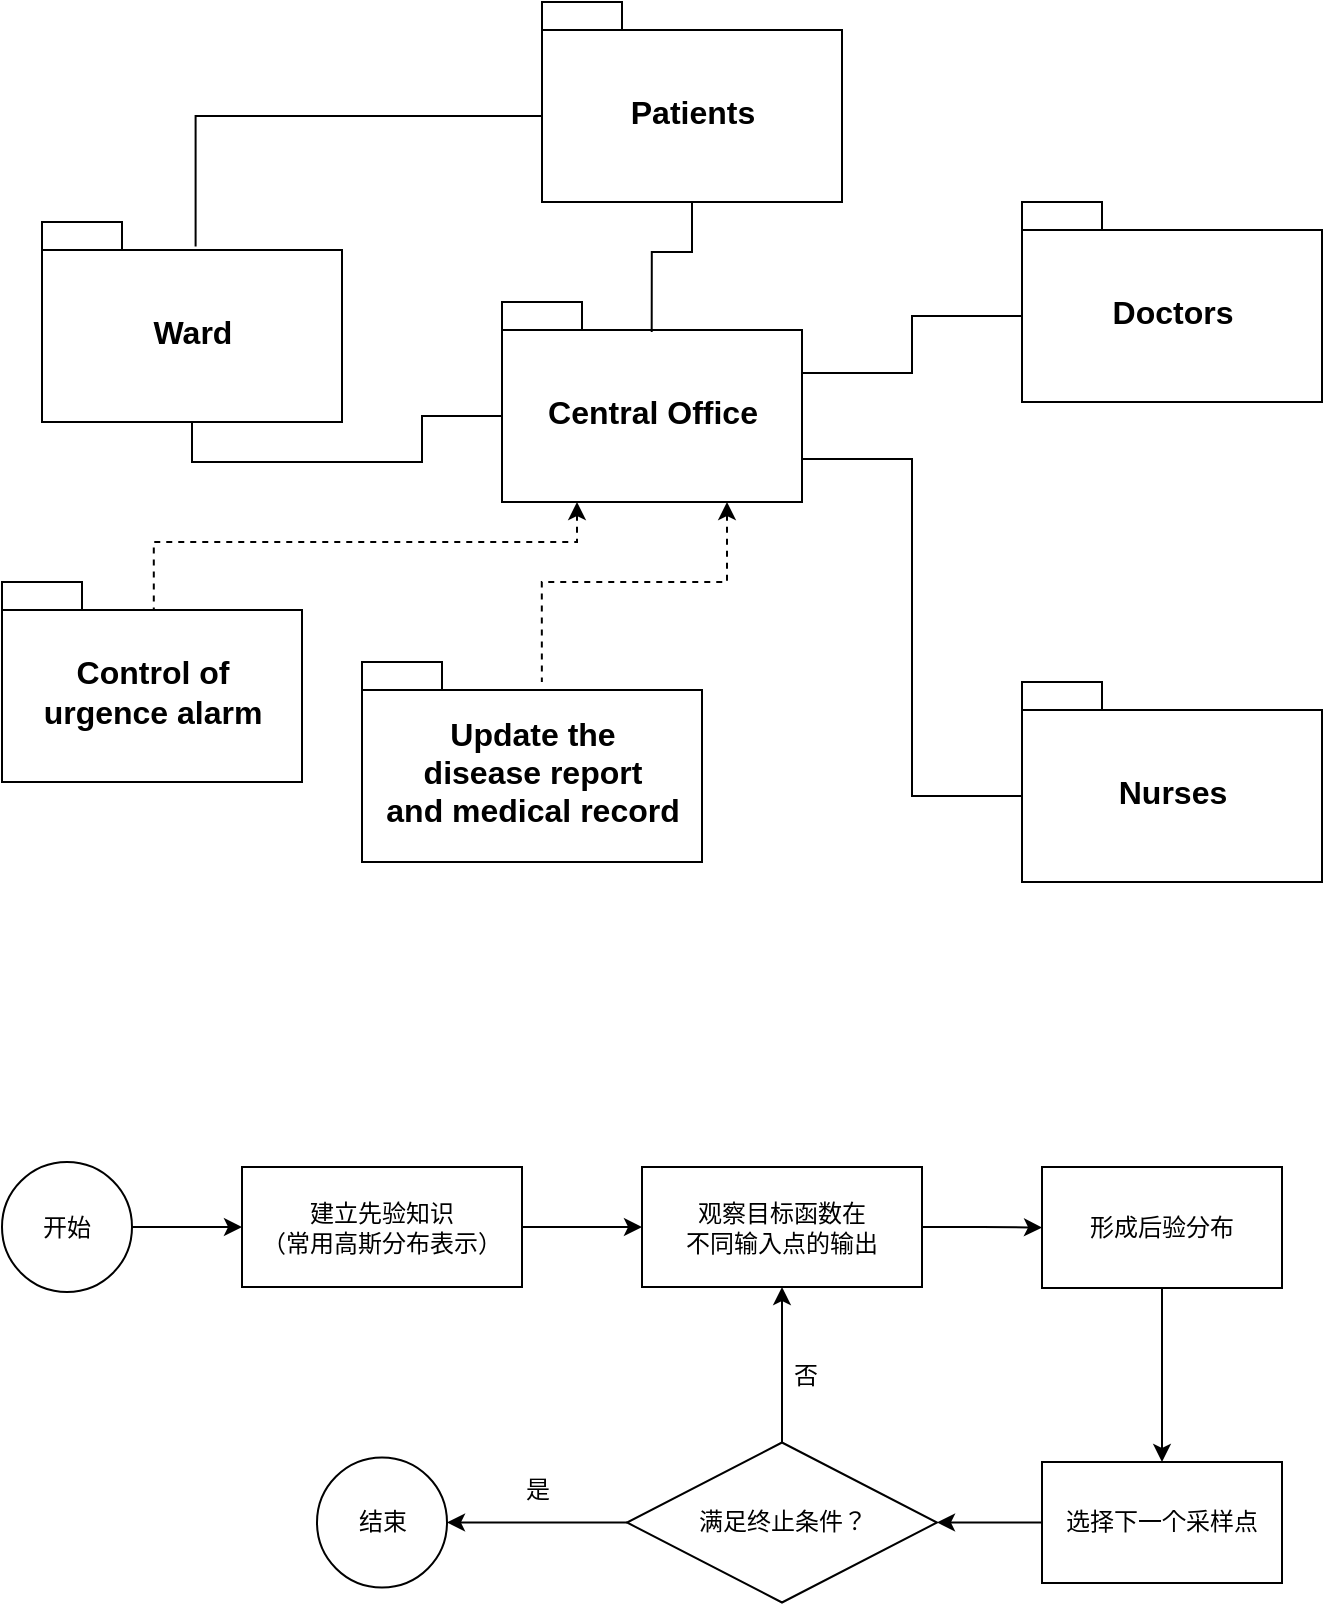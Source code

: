 <mxfile version="22.1.0" type="github">
  <diagram id="JUfkbv9VFEBLnKnWdgaG" name="第 1 页">
    <mxGraphModel dx="1290" dy="542" grid="1" gridSize="10" guides="1" tooltips="1" connect="1" arrows="1" fold="1" page="1" pageScale="1" pageWidth="827" pageHeight="1169" math="0" shadow="0">
      <root>
        <mxCell id="0" />
        <mxCell id="1" parent="0" />
        <mxCell id="TFSnkRS1mbYTuwgmxGYo-19" style="edgeStyle=orthogonalEdgeStyle;rounded=0;orthogonalLoop=1;jettySize=auto;html=1;exitX=0;exitY=0;exitDx=150;exitDy=35.5;exitPerimeter=0;entryX=0;entryY=0;entryDx=0;entryDy=57;entryPerimeter=0;fontSize=16;endArrow=none;endFill=0;" parent="1" source="TFSnkRS1mbYTuwgmxGYo-1" target="TFSnkRS1mbYTuwgmxGYo-5" edge="1">
          <mxGeometry relative="1" as="geometry" />
        </mxCell>
        <mxCell id="TFSnkRS1mbYTuwgmxGYo-20" style="edgeStyle=orthogonalEdgeStyle;rounded=0;orthogonalLoop=1;jettySize=auto;html=1;exitX=0;exitY=0;exitDx=150;exitDy=78.5;exitPerimeter=0;entryX=0;entryY=0;entryDx=0;entryDy=57;entryPerimeter=0;fontSize=16;endArrow=none;endFill=0;" parent="1" source="TFSnkRS1mbYTuwgmxGYo-1" target="TFSnkRS1mbYTuwgmxGYo-3" edge="1">
          <mxGeometry relative="1" as="geometry" />
        </mxCell>
        <mxCell id="TFSnkRS1mbYTuwgmxGYo-22" value="" style="edgeStyle=orthogonalEdgeStyle;rounded=0;orthogonalLoop=1;jettySize=auto;html=1;fontSize=16;endArrow=none;endFill=0;entryX=0.506;entryY=0.141;entryDx=0;entryDy=0;entryPerimeter=0;exitX=0.25;exitY=1;exitDx=0;exitDy=0;exitPerimeter=0;dashed=1;startArrow=classic;startFill=1;" parent="1" source="TFSnkRS1mbYTuwgmxGYo-1" target="TFSnkRS1mbYTuwgmxGYo-21" edge="1">
          <mxGeometry relative="1" as="geometry" />
        </mxCell>
        <mxCell id="TFSnkRS1mbYTuwgmxGYo-1" value="&lt;font style=&quot;font-size: 16px;&quot;&gt;Central Office&lt;/font&gt;" style="shape=folder;fontStyle=1;spacingTop=10;tabWidth=40;tabHeight=14;tabPosition=left;html=1;" parent="1" vertex="1">
          <mxGeometry x="300" y="170" width="150" height="100" as="geometry" />
        </mxCell>
        <mxCell id="TFSnkRS1mbYTuwgmxGYo-8" style="edgeStyle=orthogonalEdgeStyle;rounded=0;orthogonalLoop=1;jettySize=auto;html=1;entryX=0;entryY=0;entryDx=0;entryDy=57;entryPerimeter=0;fontSize=16;exitX=0.5;exitY=1;exitDx=0;exitDy=0;exitPerimeter=0;endArrow=none;endFill=0;" parent="1" source="TFSnkRS1mbYTuwgmxGYo-2" target="TFSnkRS1mbYTuwgmxGYo-1" edge="1">
          <mxGeometry relative="1" as="geometry" />
        </mxCell>
        <mxCell id="TFSnkRS1mbYTuwgmxGYo-2" value="&lt;font style=&quot;font-size: 16px;&quot;&gt;Ward&lt;/font&gt;" style="shape=folder;fontStyle=1;spacingTop=10;tabWidth=40;tabHeight=14;tabPosition=left;html=1;" parent="1" vertex="1">
          <mxGeometry x="70" y="130" width="150" height="100" as="geometry" />
        </mxCell>
        <mxCell id="TFSnkRS1mbYTuwgmxGYo-3" value="&lt;span style=&quot;font-size: 16px;&quot;&gt;Nurses&lt;/span&gt;" style="shape=folder;fontStyle=1;spacingTop=10;tabWidth=40;tabHeight=14;tabPosition=left;html=1;" parent="1" vertex="1">
          <mxGeometry x="560" y="360" width="150" height="100" as="geometry" />
        </mxCell>
        <mxCell id="TFSnkRS1mbYTuwgmxGYo-4" value="&lt;font style=&quot;font-size: 16px;&quot;&gt;Patients&lt;/font&gt;" style="shape=folder;fontStyle=1;spacingTop=10;tabWidth=40;tabHeight=14;tabPosition=left;html=1;" parent="1" vertex="1">
          <mxGeometry x="320" y="20" width="150" height="100" as="geometry" />
        </mxCell>
        <mxCell id="TFSnkRS1mbYTuwgmxGYo-5" value="&lt;font style=&quot;font-size: 16px;&quot;&gt;Doctors&lt;/font&gt;" style="shape=folder;fontStyle=1;spacingTop=10;tabWidth=40;tabHeight=14;tabPosition=left;html=1;" parent="1" vertex="1">
          <mxGeometry x="560" y="120" width="150" height="100" as="geometry" />
        </mxCell>
        <mxCell id="TFSnkRS1mbYTuwgmxGYo-9" style="edgeStyle=orthogonalEdgeStyle;rounded=0;orthogonalLoop=1;jettySize=auto;html=1;entryX=0;entryY=0;entryDx=0;entryDy=57;entryPerimeter=0;fontSize=16;endArrow=none;endFill=0;exitX=0.512;exitY=0.122;exitDx=0;exitDy=0;exitPerimeter=0;" parent="1" source="TFSnkRS1mbYTuwgmxGYo-2" target="TFSnkRS1mbYTuwgmxGYo-4" edge="1">
          <mxGeometry relative="1" as="geometry">
            <mxPoint x="146" y="140" as="sourcePoint" />
            <mxPoint x="462.5" y="215.5" as="targetPoint" />
            <Array as="points">
              <mxPoint x="147" y="77" />
            </Array>
          </mxGeometry>
        </mxCell>
        <mxCell id="TFSnkRS1mbYTuwgmxGYo-13" style="edgeStyle=orthogonalEdgeStyle;rounded=0;orthogonalLoop=1;jettySize=auto;html=1;entryX=0.5;entryY=1;entryDx=0;entryDy=0;entryPerimeter=0;fontSize=16;exitX=0.499;exitY=0.15;exitDx=0;exitDy=0;exitPerimeter=0;endArrow=none;endFill=0;" parent="1" source="TFSnkRS1mbYTuwgmxGYo-1" target="TFSnkRS1mbYTuwgmxGYo-4" edge="1">
          <mxGeometry relative="1" as="geometry">
            <mxPoint x="580" y="230" as="sourcePoint" />
            <mxPoint x="670" y="130" as="targetPoint" />
          </mxGeometry>
        </mxCell>
        <mxCell id="TFSnkRS1mbYTuwgmxGYo-21" value="&lt;font style=&quot;&quot;&gt;&lt;span style=&quot;font-size: 16px;&quot;&gt;Control of&lt;/span&gt;&lt;br&gt;&lt;span style=&quot;font-size: 16px;&quot;&gt;urgence alarm&lt;/span&gt;&lt;br&gt;&lt;/font&gt;" style="shape=folder;fontStyle=1;spacingTop=10;tabWidth=40;tabHeight=14;tabPosition=left;html=1;" parent="1" vertex="1">
          <mxGeometry x="50" y="310" width="150" height="100" as="geometry" />
        </mxCell>
        <mxCell id="TFSnkRS1mbYTuwgmxGYo-23" value="&lt;font style=&quot;&quot;&gt;&lt;span style=&quot;font-size: 16px;&quot;&gt;Update the&lt;br&gt;disease report&lt;br&gt;and&amp;nbsp;medical record&lt;/span&gt;&lt;br&gt;&lt;/font&gt;" style="shape=folder;fontStyle=1;spacingTop=10;tabWidth=40;tabHeight=14;tabPosition=left;html=1;" parent="1" vertex="1">
          <mxGeometry x="230" y="350" width="170" height="100" as="geometry" />
        </mxCell>
        <mxCell id="TFSnkRS1mbYTuwgmxGYo-24" value="" style="edgeStyle=orthogonalEdgeStyle;rounded=0;orthogonalLoop=1;jettySize=auto;html=1;fontSize=16;endArrow=none;endFill=0;entryX=0.529;entryY=0.1;entryDx=0;entryDy=0;entryPerimeter=0;exitX=0.75;exitY=1;exitDx=0;exitDy=0;exitPerimeter=0;dashed=1;startArrow=classic;startFill=1;" parent="1" source="TFSnkRS1mbYTuwgmxGYo-1" target="TFSnkRS1mbYTuwgmxGYo-23" edge="1">
          <mxGeometry relative="1" as="geometry">
            <mxPoint x="491.6" y="400" as="sourcePoint" />
            <mxPoint x="380.0" y="494.1" as="targetPoint" />
          </mxGeometry>
        </mxCell>
        <mxCell id="WyBCjYpSyDE15G2E7WYa-6" style="edgeStyle=orthogonalEdgeStyle;rounded=0;orthogonalLoop=1;jettySize=auto;html=1;exitX=1;exitY=0.5;exitDx=0;exitDy=0;entryX=0;entryY=0.5;entryDx=0;entryDy=0;" edge="1" parent="1" source="WyBCjYpSyDE15G2E7WYa-1" target="WyBCjYpSyDE15G2E7WYa-3">
          <mxGeometry relative="1" as="geometry" />
        </mxCell>
        <mxCell id="WyBCjYpSyDE15G2E7WYa-1" value="建立先验知识&lt;br&gt;（常用高斯分布表示）" style="rounded=0;whiteSpace=wrap;html=1;" vertex="1" parent="1">
          <mxGeometry x="170" y="602.5" width="140" height="60" as="geometry" />
        </mxCell>
        <mxCell id="WyBCjYpSyDE15G2E7WYa-5" style="edgeStyle=orthogonalEdgeStyle;rounded=0;orthogonalLoop=1;jettySize=auto;html=1;exitX=1;exitY=0.5;exitDx=0;exitDy=0;entryX=0;entryY=0.5;entryDx=0;entryDy=0;" edge="1" parent="1" source="WyBCjYpSyDE15G2E7WYa-2" target="WyBCjYpSyDE15G2E7WYa-1">
          <mxGeometry relative="1" as="geometry" />
        </mxCell>
        <mxCell id="WyBCjYpSyDE15G2E7WYa-2" value="开始" style="ellipse;whiteSpace=wrap;html=1;aspect=fixed;" vertex="1" parent="1">
          <mxGeometry x="50" y="600" width="65" height="65" as="geometry" />
        </mxCell>
        <mxCell id="WyBCjYpSyDE15G2E7WYa-12" style="edgeStyle=orthogonalEdgeStyle;rounded=0;orthogonalLoop=1;jettySize=auto;html=1;exitX=1;exitY=0.5;exitDx=0;exitDy=0;entryX=0;entryY=0.5;entryDx=0;entryDy=0;" edge="1" parent="1" source="WyBCjYpSyDE15G2E7WYa-3" target="WyBCjYpSyDE15G2E7WYa-11">
          <mxGeometry relative="1" as="geometry" />
        </mxCell>
        <mxCell id="WyBCjYpSyDE15G2E7WYa-3" value="观察目标函数在&lt;br&gt;不同输入点的输出" style="rounded=0;whiteSpace=wrap;html=1;" vertex="1" parent="1">
          <mxGeometry x="370" y="602.5" width="140" height="60" as="geometry" />
        </mxCell>
        <mxCell id="WyBCjYpSyDE15G2E7WYa-14" style="edgeStyle=orthogonalEdgeStyle;rounded=0;orthogonalLoop=1;jettySize=auto;html=1;exitX=0.5;exitY=1;exitDx=0;exitDy=0;entryX=0.5;entryY=0;entryDx=0;entryDy=0;" edge="1" parent="1" source="WyBCjYpSyDE15G2E7WYa-11" target="WyBCjYpSyDE15G2E7WYa-13">
          <mxGeometry relative="1" as="geometry" />
        </mxCell>
        <mxCell id="WyBCjYpSyDE15G2E7WYa-11" value="形成后验分布" style="rounded=0;whiteSpace=wrap;html=1;" vertex="1" parent="1">
          <mxGeometry x="570" y="602.5" width="120" height="60.5" as="geometry" />
        </mxCell>
        <mxCell id="WyBCjYpSyDE15G2E7WYa-16" style="edgeStyle=orthogonalEdgeStyle;rounded=0;orthogonalLoop=1;jettySize=auto;html=1;exitX=0;exitY=0.5;exitDx=0;exitDy=0;entryX=1;entryY=0.5;entryDx=0;entryDy=0;" edge="1" parent="1" source="WyBCjYpSyDE15G2E7WYa-13" target="WyBCjYpSyDE15G2E7WYa-15">
          <mxGeometry relative="1" as="geometry" />
        </mxCell>
        <mxCell id="WyBCjYpSyDE15G2E7WYa-13" value="选择下一个采样点" style="rounded=0;whiteSpace=wrap;html=1;" vertex="1" parent="1">
          <mxGeometry x="570" y="750" width="120" height="60.5" as="geometry" />
        </mxCell>
        <mxCell id="WyBCjYpSyDE15G2E7WYa-17" style="edgeStyle=orthogonalEdgeStyle;rounded=0;orthogonalLoop=1;jettySize=auto;html=1;exitX=0.5;exitY=0;exitDx=0;exitDy=0;entryX=0.5;entryY=1;entryDx=0;entryDy=0;" edge="1" parent="1" source="WyBCjYpSyDE15G2E7WYa-15" target="WyBCjYpSyDE15G2E7WYa-3">
          <mxGeometry relative="1" as="geometry" />
        </mxCell>
        <mxCell id="WyBCjYpSyDE15G2E7WYa-20" style="edgeStyle=orthogonalEdgeStyle;rounded=0;orthogonalLoop=1;jettySize=auto;html=1;exitX=0;exitY=0.5;exitDx=0;exitDy=0;entryX=1;entryY=0.5;entryDx=0;entryDy=0;" edge="1" parent="1" source="WyBCjYpSyDE15G2E7WYa-15" target="WyBCjYpSyDE15G2E7WYa-19">
          <mxGeometry relative="1" as="geometry" />
        </mxCell>
        <mxCell id="WyBCjYpSyDE15G2E7WYa-15" value="满足终止条件？" style="rhombus;whiteSpace=wrap;html=1;" vertex="1" parent="1">
          <mxGeometry x="362.5" y="740.25" width="155" height="80" as="geometry" />
        </mxCell>
        <mxCell id="WyBCjYpSyDE15G2E7WYa-18" value="&lt;div style=&quot;text-align: center;&quot;&gt;&lt;span style=&quot;background-color: initial;&quot;&gt;否&lt;/span&gt;&lt;/div&gt;" style="text;whiteSpace=wrap;html=1;" vertex="1" parent="1">
          <mxGeometry x="444" y="693" width="18" height="25" as="geometry" />
        </mxCell>
        <mxCell id="WyBCjYpSyDE15G2E7WYa-19" value="结束" style="ellipse;whiteSpace=wrap;html=1;aspect=fixed;" vertex="1" parent="1">
          <mxGeometry x="207.5" y="747.75" width="65" height="65" as="geometry" />
        </mxCell>
        <mxCell id="WyBCjYpSyDE15G2E7WYa-21" value="&lt;div style=&quot;text-align: center;&quot;&gt;是&lt;/div&gt;" style="text;whiteSpace=wrap;html=1;" vertex="1" parent="1">
          <mxGeometry x="310" y="750" width="18" height="27" as="geometry" />
        </mxCell>
      </root>
    </mxGraphModel>
  </diagram>
</mxfile>
